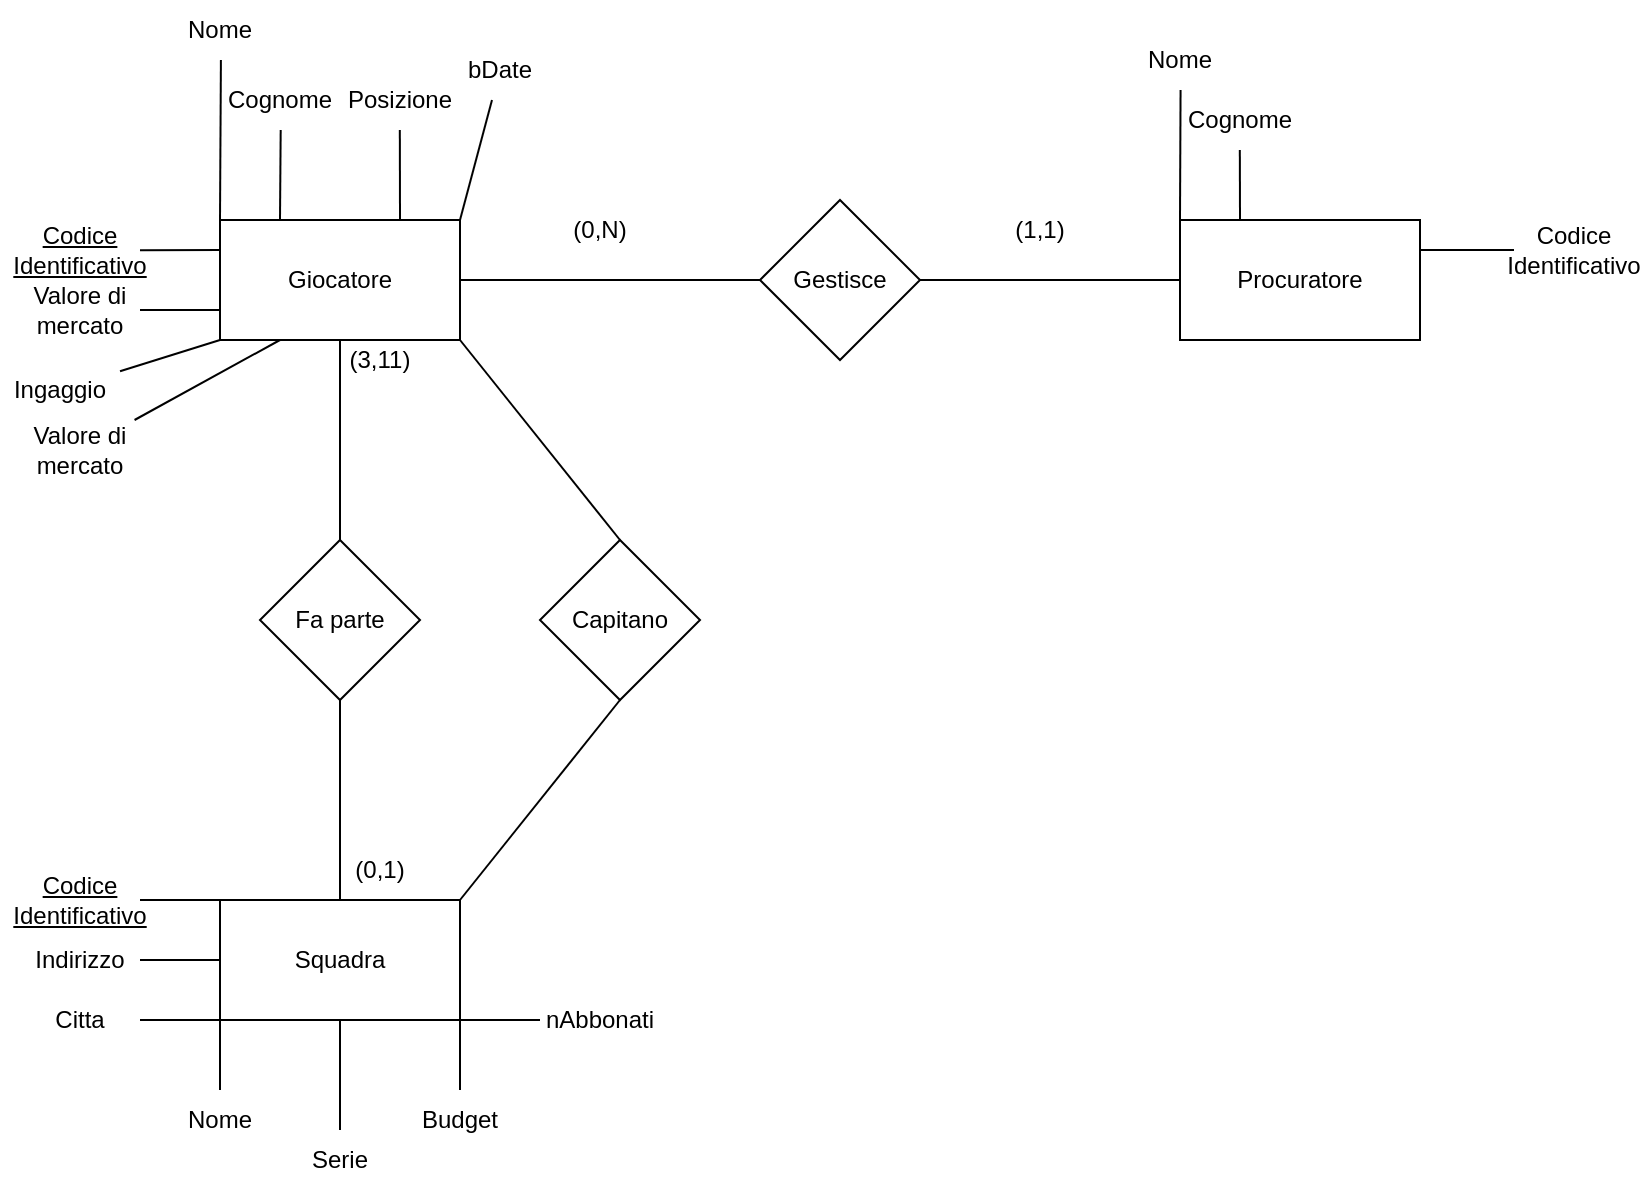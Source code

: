 <mxfile>
    <diagram id="DA-oON7aSxoKNRoY6M8y" name="Page-1">
        <mxGraphModel dx="987" dy="596" grid="1" gridSize="10" guides="1" tooltips="1" connect="1" arrows="1" fold="1" page="1" pageScale="1" pageWidth="827" pageHeight="1169" math="0" shadow="0">
            <root>
                <mxCell id="0"/>
                <mxCell id="1" parent="0"/>
                <mxCell id="11" value="" style="edgeStyle=none;html=1;endArrow=none;endFill=0;" edge="1" parent="1" source="2" target="9">
                    <mxGeometry relative="1" as="geometry"/>
                </mxCell>
                <mxCell id="16" style="edgeStyle=none;html=1;exitX=0;exitY=0;exitDx=0;exitDy=0;endArrow=none;endFill=0;" edge="1" parent="1" source="2">
                    <mxGeometry relative="1" as="geometry">
                        <mxPoint x="120.455" y="105" as="targetPoint"/>
                    </mxGeometry>
                </mxCell>
                <mxCell id="19" style="edgeStyle=none;html=1;exitX=0.25;exitY=0;exitDx=0;exitDy=0;endArrow=none;endFill=0;" edge="1" parent="1" source="2" target="20">
                    <mxGeometry relative="1" as="geometry">
                        <mxPoint x="150.455" y="125" as="targetPoint"/>
                    </mxGeometry>
                </mxCell>
                <mxCell id="23" style="edgeStyle=none;html=1;exitX=0;exitY=0.25;exitDx=0;exitDy=0;endArrow=none;endFill=0;" edge="1" parent="1" source="2">
                    <mxGeometry relative="1" as="geometry">
                        <mxPoint x="80" y="200.174" as="targetPoint"/>
                    </mxGeometry>
                </mxCell>
                <mxCell id="28" style="edgeStyle=none;html=1;exitX=0.75;exitY=0;exitDx=0;exitDy=0;endArrow=none;endFill=0;" edge="1" parent="1" source="2">
                    <mxGeometry relative="1" as="geometry">
                        <mxPoint x="209.913" y="140" as="targetPoint"/>
                    </mxGeometry>
                </mxCell>
                <mxCell id="30" style="edgeStyle=none;html=1;exitX=0;exitY=0.75;exitDx=0;exitDy=0;endArrow=none;endFill=0;" edge="1" parent="1" source="2" target="31">
                    <mxGeometry relative="1" as="geometry">
                        <mxPoint x="80" y="229.739" as="targetPoint"/>
                    </mxGeometry>
                </mxCell>
                <mxCell id="63" style="edgeStyle=none;html=1;exitX=1;exitY=0;exitDx=0;exitDy=0;endArrow=none;endFill=0;" edge="1" parent="1" source="2" target="64">
                    <mxGeometry relative="1" as="geometry">
                        <mxPoint x="260" y="110" as="targetPoint"/>
                    </mxGeometry>
                </mxCell>
                <mxCell id="65" style="edgeStyle=none;html=1;exitX=0;exitY=1;exitDx=0;exitDy=0;endArrow=none;endFill=0;" edge="1" parent="1" source="2" target="66">
                    <mxGeometry relative="1" as="geometry">
                        <mxPoint x="90" y="270" as="targetPoint"/>
                    </mxGeometry>
                </mxCell>
                <mxCell id="67" style="edgeStyle=none;html=1;exitX=0.25;exitY=1;exitDx=0;exitDy=0;endArrow=none;endFill=0;" edge="1" parent="1" source="2" target="68">
                    <mxGeometry relative="1" as="geometry">
                        <mxPoint x="80" y="290" as="targetPoint"/>
                    </mxGeometry>
                </mxCell>
                <mxCell id="2" value="Giocatore" style="rounded=0;whiteSpace=wrap;html=1;" vertex="1" parent="1">
                    <mxGeometry x="120" y="185" width="120" height="60" as="geometry"/>
                </mxCell>
                <mxCell id="32" style="edgeStyle=none;html=1;exitX=0;exitY=0;exitDx=0;exitDy=0;endArrow=none;endFill=0;" edge="1" parent="1" source="3" target="33">
                    <mxGeometry relative="1" as="geometry">
                        <mxPoint x="600.348" y="160" as="targetPoint"/>
                    </mxGeometry>
                </mxCell>
                <mxCell id="34" style="edgeStyle=none;html=1;exitX=0.25;exitY=0;exitDx=0;exitDy=0;endArrow=none;endFill=0;" edge="1" parent="1" source="3">
                    <mxGeometry relative="1" as="geometry">
                        <mxPoint x="629.913" y="150" as="targetPoint"/>
                    </mxGeometry>
                </mxCell>
                <mxCell id="37" style="edgeStyle=none;html=1;exitX=1;exitY=0.25;exitDx=0;exitDy=0;entryX=0;entryY=0.5;entryDx=0;entryDy=0;endArrow=none;endFill=0;" edge="1" parent="1" source="3" target="36">
                    <mxGeometry relative="1" as="geometry"/>
                </mxCell>
                <mxCell id="3" value="Procuratore" style="rounded=0;whiteSpace=wrap;html=1;" vertex="1" parent="1">
                    <mxGeometry x="600" y="185" width="120" height="60" as="geometry"/>
                </mxCell>
                <mxCell id="6" style="edgeStyle=none;html=1;exitX=0;exitY=0.5;exitDx=0;exitDy=0;entryX=1;entryY=0.5;entryDx=0;entryDy=0;endArrow=none;endFill=0;" edge="1" parent="1" source="5" target="2">
                    <mxGeometry relative="1" as="geometry"/>
                </mxCell>
                <mxCell id="7" style="edgeStyle=none;html=1;exitX=1;exitY=0.5;exitDx=0;exitDy=0;entryX=0;entryY=0.5;entryDx=0;entryDy=0;endArrow=none;endFill=0;" edge="1" parent="1" source="5" target="3">
                    <mxGeometry relative="1" as="geometry"/>
                </mxCell>
                <mxCell id="5" value="Gestisce" style="rhombus;whiteSpace=wrap;html=1;" vertex="1" parent="1">
                    <mxGeometry x="390" y="175" width="80" height="80" as="geometry"/>
                </mxCell>
                <mxCell id="12" value="" style="edgeStyle=none;html=1;endArrow=none;endFill=0;" edge="1" parent="1" source="8" target="9">
                    <mxGeometry relative="1" as="geometry"/>
                </mxCell>
                <mxCell id="39" style="edgeStyle=none;html=1;exitX=1;exitY=0;exitDx=0;exitDy=0;entryX=0.5;entryY=1;entryDx=0;entryDy=0;endArrow=none;endFill=0;" edge="1" parent="1" source="8" target="38">
                    <mxGeometry relative="1" as="geometry"/>
                </mxCell>
                <mxCell id="43" style="edgeStyle=none;html=1;exitX=0;exitY=0;exitDx=0;exitDy=0;entryX=1;entryY=0.5;entryDx=0;entryDy=0;endArrow=none;endFill=0;" edge="1" parent="1" source="8" target="42">
                    <mxGeometry relative="1" as="geometry"/>
                </mxCell>
                <mxCell id="45" style="edgeStyle=none;html=1;exitX=0;exitY=0.5;exitDx=0;exitDy=0;endArrow=none;endFill=0;" edge="1" parent="1" source="8">
                    <mxGeometry relative="1" as="geometry">
                        <mxPoint x="80" y="555" as="targetPoint"/>
                    </mxGeometry>
                </mxCell>
                <mxCell id="50" style="edgeStyle=none;html=1;exitX=0;exitY=1;exitDx=0;exitDy=0;endArrow=none;endFill=0;" edge="1" parent="1" source="8" target="51">
                    <mxGeometry relative="1" as="geometry">
                        <mxPoint x="80" y="585.053" as="targetPoint"/>
                    </mxGeometry>
                </mxCell>
                <mxCell id="52" style="edgeStyle=none;html=1;exitX=0;exitY=1;exitDx=0;exitDy=0;endArrow=none;endFill=0;" edge="1" parent="1" source="8" target="53">
                    <mxGeometry relative="1" as="geometry">
                        <mxPoint x="120.053" y="610" as="targetPoint"/>
                    </mxGeometry>
                </mxCell>
                <mxCell id="54" style="edgeStyle=none;html=1;exitX=0.5;exitY=1;exitDx=0;exitDy=0;endArrow=none;endFill=0;" edge="1" parent="1" source="8" target="55">
                    <mxGeometry relative="1" as="geometry">
                        <mxPoint x="180.053" y="640" as="targetPoint"/>
                    </mxGeometry>
                </mxCell>
                <mxCell id="56" style="edgeStyle=none;html=1;exitX=1;exitY=1;exitDx=0;exitDy=0;endArrow=none;endFill=0;" edge="1" parent="1" source="8" target="57">
                    <mxGeometry relative="1" as="geometry">
                        <mxPoint x="240.053" y="610" as="targetPoint"/>
                    </mxGeometry>
                </mxCell>
                <mxCell id="58" style="edgeStyle=none;html=1;exitX=1;exitY=1;exitDx=0;exitDy=0;endArrow=none;endFill=0;" edge="1" parent="1" source="8" target="59">
                    <mxGeometry relative="1" as="geometry">
                        <mxPoint x="280" y="585.053" as="targetPoint"/>
                    </mxGeometry>
                </mxCell>
                <mxCell id="8" value="Squadra" style="rounded=0;whiteSpace=wrap;html=1;" vertex="1" parent="1">
                    <mxGeometry x="120" y="525" width="120" height="60" as="geometry"/>
                </mxCell>
                <mxCell id="9" value="Fa parte" style="rhombus;whiteSpace=wrap;html=1;" vertex="1" parent="1">
                    <mxGeometry x="140" y="345" width="80" height="80" as="geometry"/>
                </mxCell>
                <mxCell id="18" value="Nome" style="text;html=1;strokeColor=none;fillColor=none;align=center;verticalAlign=middle;whiteSpace=wrap;rounded=0;" vertex="1" parent="1">
                    <mxGeometry x="90" y="75" width="60" height="30" as="geometry"/>
                </mxCell>
                <mxCell id="20" value="Cognome" style="text;html=1;strokeColor=none;fillColor=none;align=center;verticalAlign=middle;whiteSpace=wrap;rounded=0;" vertex="1" parent="1">
                    <mxGeometry x="120.455" y="110" width="60" height="30" as="geometry"/>
                </mxCell>
                <mxCell id="22" value="&lt;u&gt;Codice Identificativo&lt;/u&gt;" style="text;html=1;strokeColor=none;fillColor=none;align=center;verticalAlign=middle;whiteSpace=wrap;rounded=0;" vertex="1" parent="1">
                    <mxGeometry x="20" y="185" width="60" height="30" as="geometry"/>
                </mxCell>
                <mxCell id="24" value="(1,1)" style="text;html=1;strokeColor=none;fillColor=none;align=center;verticalAlign=middle;whiteSpace=wrap;rounded=0;" vertex="1" parent="1">
                    <mxGeometry x="500" y="175" width="60" height="30" as="geometry"/>
                </mxCell>
                <mxCell id="25" value="(0,N)" style="text;html=1;strokeColor=none;fillColor=none;align=center;verticalAlign=middle;whiteSpace=wrap;rounded=0;" vertex="1" parent="1">
                    <mxGeometry x="280" y="175" width="60" height="30" as="geometry"/>
                </mxCell>
                <mxCell id="26" value="(0,1)" style="text;html=1;strokeColor=none;fillColor=none;align=center;verticalAlign=middle;whiteSpace=wrap;rounded=0;" vertex="1" parent="1">
                    <mxGeometry x="170" y="495" width="60" height="30" as="geometry"/>
                </mxCell>
                <mxCell id="27" value="(3,11)" style="text;html=1;strokeColor=none;fillColor=none;align=center;verticalAlign=middle;whiteSpace=wrap;rounded=0;" vertex="1" parent="1">
                    <mxGeometry x="170" y="240" width="60" height="30" as="geometry"/>
                </mxCell>
                <mxCell id="29" value="Posizione" style="text;html=1;strokeColor=none;fillColor=none;align=center;verticalAlign=middle;whiteSpace=wrap;rounded=0;" vertex="1" parent="1">
                    <mxGeometry x="180.45" y="110" width="60" height="30" as="geometry"/>
                </mxCell>
                <mxCell id="31" value="Valore di mercato" style="text;html=1;strokeColor=none;fillColor=none;align=center;verticalAlign=middle;whiteSpace=wrap;rounded=0;" vertex="1" parent="1">
                    <mxGeometry x="20" y="214.999" width="60" height="30" as="geometry"/>
                </mxCell>
                <mxCell id="33" value="Nome" style="text;html=1;strokeColor=none;fillColor=none;align=center;verticalAlign=middle;whiteSpace=wrap;rounded=0;" vertex="1" parent="1">
                    <mxGeometry x="570.348" y="90" width="60" height="30" as="geometry"/>
                </mxCell>
                <mxCell id="35" value="Cognome" style="text;html=1;strokeColor=none;fillColor=none;align=center;verticalAlign=middle;whiteSpace=wrap;rounded=0;" vertex="1" parent="1">
                    <mxGeometry x="600.005" y="120" width="60" height="30" as="geometry"/>
                </mxCell>
                <mxCell id="36" value="Codice Identificativo" style="text;html=1;strokeColor=none;fillColor=none;align=center;verticalAlign=middle;whiteSpace=wrap;rounded=0;" vertex="1" parent="1">
                    <mxGeometry x="767" y="185" width="60" height="30" as="geometry"/>
                </mxCell>
                <mxCell id="41" style="edgeStyle=none;html=1;exitX=0.5;exitY=0;exitDx=0;exitDy=0;entryX=1;entryY=1;entryDx=0;entryDy=0;endArrow=none;endFill=0;" edge="1" parent="1" source="38" target="2">
                    <mxGeometry relative="1" as="geometry"/>
                </mxCell>
                <mxCell id="38" value="Capitano" style="rhombus;whiteSpace=wrap;html=1;" vertex="1" parent="1">
                    <mxGeometry x="280" y="345" width="80" height="80" as="geometry"/>
                </mxCell>
                <mxCell id="42" value="&lt;u&gt;Codice Identificativo&lt;/u&gt;" style="text;html=1;strokeColor=none;fillColor=none;align=center;verticalAlign=middle;whiteSpace=wrap;rounded=0;" vertex="1" parent="1">
                    <mxGeometry x="20" y="510" width="60" height="30" as="geometry"/>
                </mxCell>
                <mxCell id="47" value="Indirizzo" style="text;html=1;strokeColor=none;fillColor=none;align=center;verticalAlign=middle;whiteSpace=wrap;rounded=0;" vertex="1" parent="1">
                    <mxGeometry x="20" y="540" width="60" height="30" as="geometry"/>
                </mxCell>
                <mxCell id="51" value="Citta" style="text;html=1;strokeColor=none;fillColor=none;align=center;verticalAlign=middle;whiteSpace=wrap;rounded=0;" vertex="1" parent="1">
                    <mxGeometry x="20" y="570.003" width="60" height="30" as="geometry"/>
                </mxCell>
                <mxCell id="53" value="Nome" style="text;html=1;strokeColor=none;fillColor=none;align=center;verticalAlign=middle;whiteSpace=wrap;rounded=0;" vertex="1" parent="1">
                    <mxGeometry x="90.003" y="620" width="60" height="30" as="geometry"/>
                </mxCell>
                <mxCell id="55" value="Serie" style="text;html=1;strokeColor=none;fillColor=none;align=center;verticalAlign=middle;whiteSpace=wrap;rounded=0;" vertex="1" parent="1">
                    <mxGeometry x="150.003" y="640" width="60" height="30" as="geometry"/>
                </mxCell>
                <mxCell id="57" value="Budget" style="text;html=1;strokeColor=none;fillColor=none;align=center;verticalAlign=middle;whiteSpace=wrap;rounded=0;" vertex="1" parent="1">
                    <mxGeometry x="210.003" y="620" width="60" height="30" as="geometry"/>
                </mxCell>
                <mxCell id="59" value="nAbbonati" style="text;html=1;strokeColor=none;fillColor=none;align=center;verticalAlign=middle;whiteSpace=wrap;rounded=0;" vertex="1" parent="1">
                    <mxGeometry x="280" y="570.003" width="60" height="30" as="geometry"/>
                </mxCell>
                <mxCell id="64" value="bDate" style="text;html=1;strokeColor=none;fillColor=none;align=center;verticalAlign=middle;whiteSpace=wrap;rounded=0;" vertex="1" parent="1">
                    <mxGeometry x="230" y="95" width="60" height="30" as="geometry"/>
                </mxCell>
                <mxCell id="66" value="Ingaggio" style="text;html=1;strokeColor=none;fillColor=none;align=center;verticalAlign=middle;whiteSpace=wrap;rounded=0;" vertex="1" parent="1">
                    <mxGeometry x="10" y="255" width="60" height="30" as="geometry"/>
                </mxCell>
                <mxCell id="68" value="Valore di mercato" style="text;html=1;strokeColor=none;fillColor=none;align=center;verticalAlign=middle;whiteSpace=wrap;rounded=0;" vertex="1" parent="1">
                    <mxGeometry x="20" y="285" width="60" height="30" as="geometry"/>
                </mxCell>
            </root>
        </mxGraphModel>
    </diagram>
</mxfile>